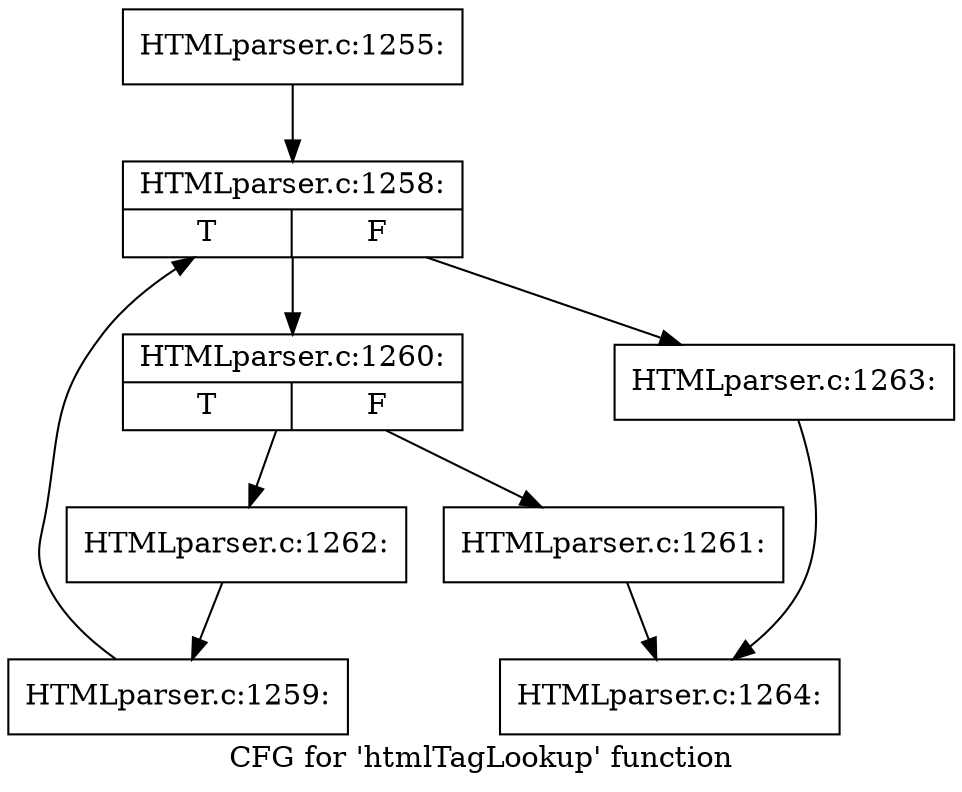 digraph "CFG for 'htmlTagLookup' function" {
	label="CFG for 'htmlTagLookup' function";

	Node0x5630c5b609e0 [shape=record,label="{HTMLparser.c:1255:}"];
	Node0x5630c5b609e0 -> Node0x5630c5b71800;
	Node0x5630c5b71800 [shape=record,label="{HTMLparser.c:1258:|{<s0>T|<s1>F}}"];
	Node0x5630c5b71800 -> Node0x5630c5b71ae0;
	Node0x5630c5b71800 -> Node0x5630c5b71660;
	Node0x5630c5b71ae0 [shape=record,label="{HTMLparser.c:1260:|{<s0>T|<s1>F}}"];
	Node0x5630c5b71ae0 -> Node0x5630c5b72070;
	Node0x5630c5b71ae0 -> Node0x5630c5b72020;
	Node0x5630c5b72020 [shape=record,label="{HTMLparser.c:1261:}"];
	Node0x5630c5b72020 -> Node0x5630c5b672d0;
	Node0x5630c5b72070 [shape=record,label="{HTMLparser.c:1262:}"];
	Node0x5630c5b72070 -> Node0x5630c5b71a50;
	Node0x5630c5b71a50 [shape=record,label="{HTMLparser.c:1259:}"];
	Node0x5630c5b71a50 -> Node0x5630c5b71800;
	Node0x5630c5b71660 [shape=record,label="{HTMLparser.c:1263:}"];
	Node0x5630c5b71660 -> Node0x5630c5b672d0;
	Node0x5630c5b672d0 [shape=record,label="{HTMLparser.c:1264:}"];
}
